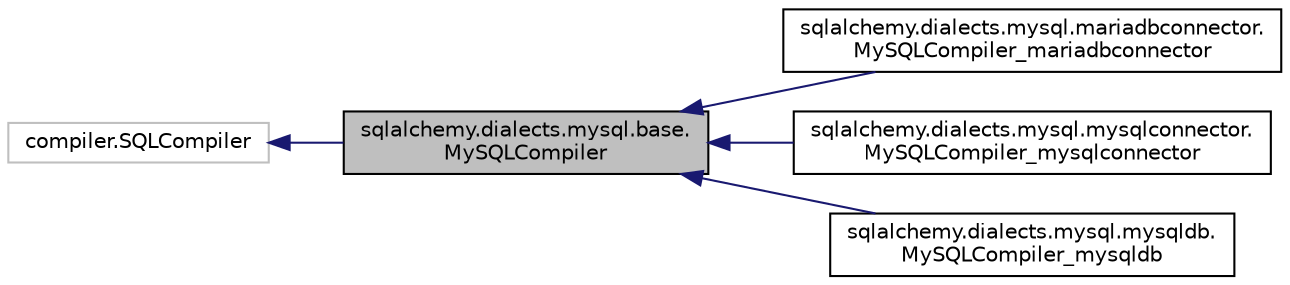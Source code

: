 digraph "sqlalchemy.dialects.mysql.base.MySQLCompiler"
{
 // LATEX_PDF_SIZE
  edge [fontname="Helvetica",fontsize="10",labelfontname="Helvetica",labelfontsize="10"];
  node [fontname="Helvetica",fontsize="10",shape=record];
  rankdir="LR";
  Node1 [label="sqlalchemy.dialects.mysql.base.\lMySQLCompiler",height=0.2,width=0.4,color="black", fillcolor="grey75", style="filled", fontcolor="black",tooltip=" "];
  Node2 -> Node1 [dir="back",color="midnightblue",fontsize="10",style="solid",fontname="Helvetica"];
  Node2 [label="compiler.SQLCompiler",height=0.2,width=0.4,color="grey75", fillcolor="white", style="filled",tooltip=" "];
  Node1 -> Node3 [dir="back",color="midnightblue",fontsize="10",style="solid",fontname="Helvetica"];
  Node3 [label="sqlalchemy.dialects.mysql.mariadbconnector.\lMySQLCompiler_mariadbconnector",height=0.2,width=0.4,color="black", fillcolor="white", style="filled",URL="$classsqlalchemy_1_1dialects_1_1mysql_1_1mariadbconnector_1_1MySQLCompiler__mariadbconnector.html",tooltip=" "];
  Node1 -> Node4 [dir="back",color="midnightblue",fontsize="10",style="solid",fontname="Helvetica"];
  Node4 [label="sqlalchemy.dialects.mysql.mysqlconnector.\lMySQLCompiler_mysqlconnector",height=0.2,width=0.4,color="black", fillcolor="white", style="filled",URL="$classsqlalchemy_1_1dialects_1_1mysql_1_1mysqlconnector_1_1MySQLCompiler__mysqlconnector.html",tooltip=" "];
  Node1 -> Node5 [dir="back",color="midnightblue",fontsize="10",style="solid",fontname="Helvetica"];
  Node5 [label="sqlalchemy.dialects.mysql.mysqldb.\lMySQLCompiler_mysqldb",height=0.2,width=0.4,color="black", fillcolor="white", style="filled",URL="$classsqlalchemy_1_1dialects_1_1mysql_1_1mysqldb_1_1MySQLCompiler__mysqldb.html",tooltip=" "];
}
